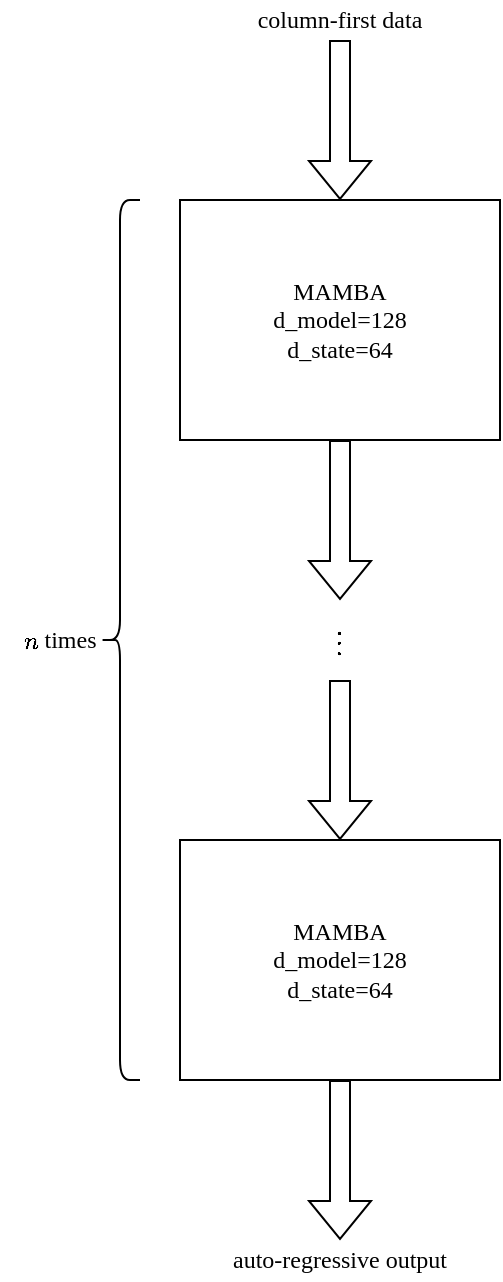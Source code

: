 <mxfile version="24.7.17">
  <diagram name="Page-1" id="RBAM61Kb6FDnMS2dq6ek">
    <mxGraphModel dx="1434" dy="907" grid="1" gridSize="10" guides="1" tooltips="1" connect="1" arrows="1" fold="1" page="1" pageScale="1" pageWidth="1600" pageHeight="900" math="1" shadow="0">
      <root>
        <mxCell id="0" />
        <mxCell id="1" parent="0" />
        <mxCell id="B3bZ3YoTfp9mn2FxvKbj-2" value="MAMBA&lt;div&gt;d_model=128&lt;/div&gt;&lt;div&gt;d_state=64&lt;/div&gt;" style="whiteSpace=wrap;html=1;fontFamily=Times New Roman;" vertex="1" parent="1">
          <mxGeometry x="160" y="160" width="160" height="120" as="geometry" />
        </mxCell>
        <mxCell id="B3bZ3YoTfp9mn2FxvKbj-4" value="" style="shape=curlyBracket;whiteSpace=wrap;html=1;rounded=1;labelPosition=left;verticalLabelPosition=middle;align=right;verticalAlign=middle;fontFamily=Times New Roman;" vertex="1" parent="1">
          <mxGeometry x="120" y="160" width="20" height="440" as="geometry" />
        </mxCell>
        <mxCell id="B3bZ3YoTfp9mn2FxvKbj-6" value="" style="shape=flexArrow;endArrow=classic;html=1;rounded=0;fontFamily=Times New Roman;" edge="1" parent="1" target="B3bZ3YoTfp9mn2FxvKbj-2">
          <mxGeometry width="50" height="50" relative="1" as="geometry">
            <mxPoint x="240" y="80" as="sourcePoint" />
            <mxPoint x="300" y="-20" as="targetPoint" />
          </mxGeometry>
        </mxCell>
        <mxCell id="B3bZ3YoTfp9mn2FxvKbj-7" value="column-first data" style="text;strokeColor=none;align=center;fillColor=none;html=1;verticalAlign=middle;whiteSpace=wrap;rounded=0;fontFamily=Times New Roman;" vertex="1" parent="1">
          <mxGeometry x="190" y="60" width="100" height="20" as="geometry" />
        </mxCell>
        <mxCell id="B3bZ3YoTfp9mn2FxvKbj-8" value="MAMBA&lt;div&gt;d_model=128&lt;/div&gt;&lt;div&gt;d_state=64&lt;/div&gt;" style="whiteSpace=wrap;html=1;fontFamily=Times New Roman;" vertex="1" parent="1">
          <mxGeometry x="160" y="480" width="160" height="120" as="geometry" />
        </mxCell>
        <mxCell id="B3bZ3YoTfp9mn2FxvKbj-9" value="" style="shape=flexArrow;endArrow=classic;html=1;rounded=0;fontFamily=Times New Roman;" edge="1" parent="1" source="B3bZ3YoTfp9mn2FxvKbj-2">
          <mxGeometry width="50" height="50" relative="1" as="geometry">
            <mxPoint x="250" y="350" as="sourcePoint" />
            <mxPoint x="240" y="360" as="targetPoint" />
          </mxGeometry>
        </mxCell>
        <mxCell id="B3bZ3YoTfp9mn2FxvKbj-10" value="" style="shape=flexArrow;endArrow=classic;html=1;rounded=0;fontFamily=Times New Roman;" edge="1" parent="1" target="B3bZ3YoTfp9mn2FxvKbj-8">
          <mxGeometry width="50" height="50" relative="1" as="geometry">
            <mxPoint x="240" y="400" as="sourcePoint" />
            <mxPoint x="280" y="450" as="targetPoint" />
          </mxGeometry>
        </mxCell>
        <mxCell id="B3bZ3YoTfp9mn2FxvKbj-12" value="$$\vdots$$" style="text;strokeColor=none;align=center;fillColor=none;html=1;verticalAlign=middle;whiteSpace=wrap;rounded=0;fontFamily=Times New Roman;" vertex="1" parent="1">
          <mxGeometry x="230" y="360" width="20" height="40" as="geometry" />
        </mxCell>
        <mxCell id="B3bZ3YoTfp9mn2FxvKbj-13" value="" style="shape=flexArrow;endArrow=classic;html=1;rounded=0;fontFamily=Times New Roman;" edge="1" parent="1" source="B3bZ3YoTfp9mn2FxvKbj-8">
          <mxGeometry width="50" height="50" relative="1" as="geometry">
            <mxPoint x="239.66" y="630" as="sourcePoint" />
            <mxPoint x="240" y="680" as="targetPoint" />
          </mxGeometry>
        </mxCell>
        <mxCell id="B3bZ3YoTfp9mn2FxvKbj-14" value="\(n\) times" style="text;strokeColor=none;align=center;fillColor=none;html=1;verticalAlign=middle;whiteSpace=wrap;rounded=0;fontFamily=Times New Roman;" vertex="1" parent="1">
          <mxGeometry x="70" y="365" width="60" height="30" as="geometry" />
        </mxCell>
        <mxCell id="B3bZ3YoTfp9mn2FxvKbj-15" value="&lt;font face=&quot;Times New Roman&quot;&gt;auto-regressive output&lt;/font&gt;" style="text;strokeColor=none;align=center;fillColor=none;html=1;verticalAlign=middle;whiteSpace=wrap;rounded=0;" vertex="1" parent="1">
          <mxGeometry x="180" y="680" width="120" height="20" as="geometry" />
        </mxCell>
      </root>
    </mxGraphModel>
  </diagram>
</mxfile>
